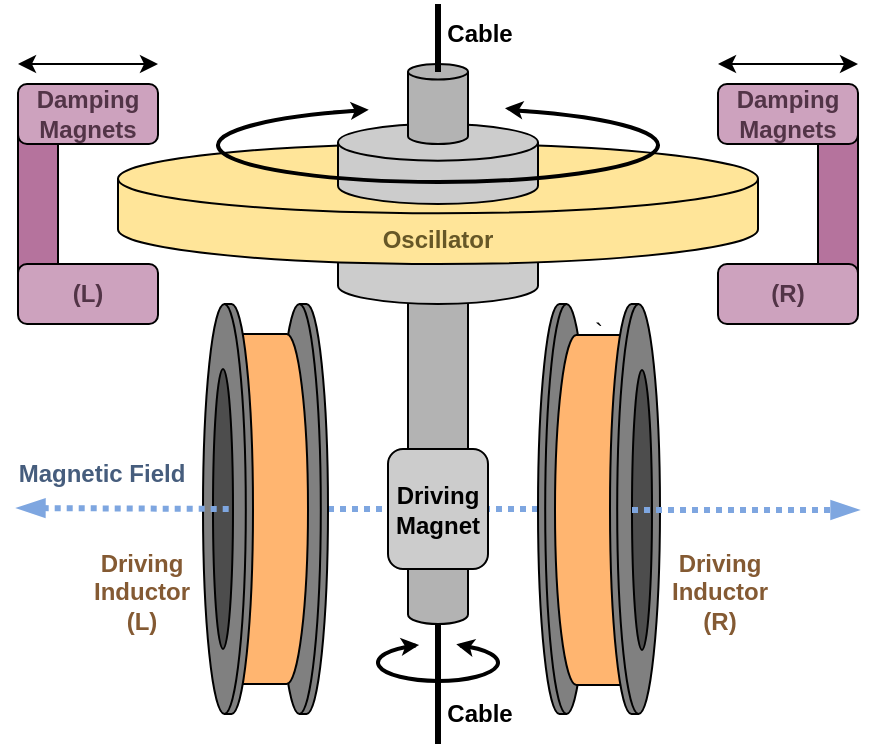 <mxfile version="21.6.8" type="device">
  <diagram name="Page-1" id="G2w5o0cd_N-8L9VwZMIT">
    <mxGraphModel dx="797" dy="466" grid="1" gridSize="10" guides="1" tooltips="1" connect="1" arrows="1" fold="1" page="1" pageScale="1" pageWidth="850" pageHeight="1100" math="0" shadow="0">
      <root>
        <mxCell id="0" />
        <mxCell id="1" parent="0" />
        <mxCell id="Aj0P5ylz1vTObHERr2yC-64" value="" style="shape=cylinder3;whiteSpace=wrap;html=1;boundedLbl=1;backgroundOutline=1;size=4.81;fillColor=#B3B3B3;" vertex="1" parent="1">
          <mxGeometry x="385" y="370" width="30" height="170" as="geometry" />
        </mxCell>
        <mxCell id="Aj0P5ylz1vTObHERr2yC-56" value="" style="shape=cylinder3;whiteSpace=wrap;html=1;boundedLbl=1;backgroundOutline=1;size=9.167;fillColor=#CCCCCC;" vertex="1" parent="1">
          <mxGeometry x="350" y="340" width="100" height="40" as="geometry" />
        </mxCell>
        <mxCell id="Aj0P5ylz1vTObHERr2yC-1" value="" style="shape=cylinder3;whiteSpace=wrap;html=1;boundedLbl=1;backgroundOutline=1;size=17.32;fillColor=#FFE599;verticalAlign=bottom;spacingTop=-14;" vertex="1" parent="1">
          <mxGeometry x="240" y="300" width="320" height="60" as="geometry" />
        </mxCell>
        <mxCell id="Aj0P5ylz1vTObHERr2yC-5" value="" style="endArrow=none;html=1;rounded=0;strokeWidth=3;" edge="1" parent="1">
          <mxGeometry width="50" height="50" relative="1" as="geometry">
            <mxPoint x="400" y="540" as="sourcePoint" />
            <mxPoint x="400" y="600" as="targetPoint" />
          </mxGeometry>
        </mxCell>
        <mxCell id="Aj0P5ylz1vTObHERr2yC-45" value="" style="group;fontColor=#B5739D;" vertex="1" connectable="0" parent="1">
          <mxGeometry x="540" y="260" width="70" height="130" as="geometry" />
        </mxCell>
        <mxCell id="Aj0P5ylz1vTObHERr2yC-42" value="" style="group;fontColor=#523447;" vertex="1" connectable="0" parent="Aj0P5ylz1vTObHERr2yC-45">
          <mxGeometry y="10" width="70" height="120" as="geometry" />
        </mxCell>
        <mxCell id="Aj0P5ylz1vTObHERr2yC-12" value="" style="rounded=0;whiteSpace=wrap;html=1;fillColor=#B5739D;" vertex="1" parent="Aj0P5ylz1vTObHERr2yC-42">
          <mxGeometry x="50" y="20" width="20" height="75" as="geometry" />
        </mxCell>
        <mxCell id="Aj0P5ylz1vTObHERr2yC-9" value="&lt;b style=&quot;border-color: var(--border-color);&quot;&gt;&lt;font color=&quot;#523447&quot;&gt;Damping Magnets&lt;/font&gt;&lt;/b&gt;" style="rounded=1;whiteSpace=wrap;html=1;fillColor=#CDA2BE;" vertex="1" parent="Aj0P5ylz1vTObHERr2yC-42">
          <mxGeometry width="70" height="30" as="geometry" />
        </mxCell>
        <mxCell id="Aj0P5ylz1vTObHERr2yC-10" value="&lt;b&gt;&lt;font color=&quot;#523447&quot;&gt;(R)&lt;/font&gt;&lt;/b&gt;" style="rounded=1;whiteSpace=wrap;html=1;fillColor=#CDA2BE;" vertex="1" parent="Aj0P5ylz1vTObHERr2yC-42">
          <mxGeometry y="90" width="70" height="30" as="geometry" />
        </mxCell>
        <mxCell id="Aj0P5ylz1vTObHERr2yC-44" value="" style="endArrow=classic;startArrow=classic;html=1;rounded=0;" edge="1" parent="Aj0P5ylz1vTObHERr2yC-45">
          <mxGeometry width="50" height="50" relative="1" as="geometry">
            <mxPoint as="sourcePoint" />
            <mxPoint x="70" as="targetPoint" />
          </mxGeometry>
        </mxCell>
        <mxCell id="Aj0P5ylz1vTObHERr2yC-46" value="" style="group" vertex="1" connectable="0" parent="1">
          <mxGeometry x="190" y="260" width="70" height="130" as="geometry" />
        </mxCell>
        <mxCell id="Aj0P5ylz1vTObHERr2yC-37" value="" style="group" vertex="1" connectable="0" parent="Aj0P5ylz1vTObHERr2yC-46">
          <mxGeometry y="10" width="70" height="120" as="geometry" />
        </mxCell>
        <mxCell id="Aj0P5ylz1vTObHERr2yC-11" value="" style="rounded=0;whiteSpace=wrap;html=1;fillColor=#B5739D;" vertex="1" parent="Aj0P5ylz1vTObHERr2yC-37">
          <mxGeometry y="20" width="20" height="75" as="geometry" />
        </mxCell>
        <mxCell id="Aj0P5ylz1vTObHERr2yC-7" value="&lt;b&gt;&lt;font color=&quot;#523447&quot;&gt;Damping Magnets&lt;/font&gt;&lt;/b&gt;" style="rounded=1;whiteSpace=wrap;html=1;fillColor=#CDA2BE;" vertex="1" parent="Aj0P5ylz1vTObHERr2yC-37">
          <mxGeometry width="70" height="30" as="geometry" />
        </mxCell>
        <mxCell id="Aj0P5ylz1vTObHERr2yC-8" value="&lt;b&gt;&lt;font color=&quot;#523447&quot;&gt;(L)&lt;/font&gt;&lt;/b&gt;" style="rounded=1;whiteSpace=wrap;html=1;fillColor=#CDA2BE;" vertex="1" parent="Aj0P5ylz1vTObHERr2yC-37">
          <mxGeometry y="90" width="70" height="30" as="geometry" />
        </mxCell>
        <mxCell id="Aj0P5ylz1vTObHERr2yC-43" value="" style="endArrow=classic;startArrow=classic;html=1;rounded=0;" edge="1" parent="Aj0P5ylz1vTObHERr2yC-46">
          <mxGeometry width="50" height="50" relative="1" as="geometry">
            <mxPoint as="sourcePoint" />
            <mxPoint x="70" as="targetPoint" />
          </mxGeometry>
        </mxCell>
        <mxCell id="Aj0P5ylz1vTObHERr2yC-51" value="&lt;b&gt;Driving Inductor&lt;br&gt;(L)&lt;br&gt;&lt;/b&gt;" style="text;html=1;strokeColor=none;fillColor=none;align=center;verticalAlign=middle;whiteSpace=wrap;rounded=0;fontColor=#845a33;" vertex="1" parent="1">
          <mxGeometry x="222" y="509" width="60" height="30" as="geometry" />
        </mxCell>
        <mxCell id="Aj0P5ylz1vTObHERr2yC-52" value="&lt;b&gt;Driving Inductor&lt;br&gt;(R)&lt;br&gt;&lt;/b&gt;" style="text;html=1;strokeColor=none;fillColor=none;align=center;verticalAlign=middle;whiteSpace=wrap;rounded=0;fontColor=#845a33;" vertex="1" parent="1">
          <mxGeometry x="511" y="509" width="60" height="30" as="geometry" />
        </mxCell>
        <mxCell id="Aj0P5ylz1vTObHERr2yC-55" value="" style="shape=cylinder3;whiteSpace=wrap;html=1;boundedLbl=1;backgroundOutline=1;size=9.167;fillColor=#CCCCCC;" vertex="1" parent="1">
          <mxGeometry x="350" y="290" width="100" height="40" as="geometry" />
        </mxCell>
        <mxCell id="Aj0P5ylz1vTObHERr2yC-58" value="&lt;b&gt;&lt;font color=&quot;#665727&quot;&gt;Oscillator&lt;/font&gt;&lt;/b&gt;" style="text;html=1;strokeColor=none;fillColor=none;align=center;verticalAlign=middle;whiteSpace=wrap;rounded=0;fontColor=#51451f;" vertex="1" parent="1">
          <mxGeometry x="370" y="333" width="60" height="30" as="geometry" />
        </mxCell>
        <mxCell id="Aj0P5ylz1vTObHERr2yC-67" value="" style="group" vertex="1" connectable="0" parent="1">
          <mxGeometry x="290" y="281.9" width="220" height="40.18" as="geometry" />
        </mxCell>
        <mxCell id="Aj0P5ylz1vTObHERr2yC-61" value="" style="verticalLabelPosition=bottom;verticalAlign=top;html=1;shape=mxgraph.basic.arc;startAngle=0.31;endAngle=0.189;direction=north;strokeWidth=2;" vertex="1" parent="Aj0P5ylz1vTObHERr2yC-67">
          <mxGeometry y="0.185" width="220" height="36.915" as="geometry" />
        </mxCell>
        <mxCell id="Aj0P5ylz1vTObHERr2yC-62" value="" style="endArrow=classic;html=1;rounded=0;entryX=0.955;entryY=0.304;entryDx=0;entryDy=0;entryPerimeter=0;exitX=0.927;exitY=0.273;exitDx=0;exitDy=0;exitPerimeter=0;strokeWidth=1;" edge="1" parent="Aj0P5ylz1vTObHERr2yC-67">
          <mxGeometry width="50" height="50" relative="1" as="geometry">
            <mxPoint x="57.56" y="2.034" as="sourcePoint" />
            <mxPoint x="75.38" y="1" as="targetPoint" />
          </mxGeometry>
        </mxCell>
        <mxCell id="Aj0P5ylz1vTObHERr2yC-63" value="" style="endArrow=classic;html=1;rounded=0;exitX=0.843;exitY=0.834;exitDx=0;exitDy=0;exitPerimeter=0;strokeWidth=1;" edge="1" parent="Aj0P5ylz1vTObHERr2yC-67">
          <mxGeometry width="50" height="50" relative="1" as="geometry">
            <mxPoint x="161.98" y="2.289" as="sourcePoint" />
            <mxPoint x="143.5" y="0.185" as="targetPoint" />
          </mxGeometry>
        </mxCell>
        <mxCell id="Aj0P5ylz1vTObHERr2yC-69" value="" style="shape=cylinder3;whiteSpace=wrap;html=1;boundedLbl=1;backgroundOutline=1;size=3.877;fillColor=#B3B3B3;" vertex="1" parent="Aj0P5ylz1vTObHERr2yC-67">
          <mxGeometry x="95" y="-21.9" width="30" height="40" as="geometry" />
        </mxCell>
        <mxCell id="Aj0P5ylz1vTObHERr2yC-4" value="" style="endArrow=none;html=1;rounded=0;strokeWidth=3;entryX=0.5;entryY=0;entryDx=0;entryDy=0;entryPerimeter=0;" edge="1" parent="1">
          <mxGeometry width="50" height="50" relative="1" as="geometry">
            <mxPoint x="400" y="230" as="sourcePoint" />
            <mxPoint x="400" y="264.0" as="targetPoint" />
          </mxGeometry>
        </mxCell>
        <mxCell id="Aj0P5ylz1vTObHERr2yC-71" value="&lt;b&gt;Cable&lt;/b&gt;" style="text;html=1;strokeColor=none;fillColor=none;align=center;verticalAlign=middle;whiteSpace=wrap;rounded=0;" vertex="1" parent="1">
          <mxGeometry x="391" y="230" width="60" height="30" as="geometry" />
        </mxCell>
        <mxCell id="Aj0P5ylz1vTObHERr2yC-73" value="&lt;b&gt;Cable&lt;/b&gt;" style="text;html=1;strokeColor=none;fillColor=none;align=center;verticalAlign=middle;whiteSpace=wrap;rounded=0;" vertex="1" parent="1">
          <mxGeometry x="391" y="570" width="60" height="30" as="geometry" />
        </mxCell>
        <mxCell id="Aj0P5ylz1vTObHERr2yC-78" value="" style="endArrow=none;html=1;rounded=0;exitX=0.5;exitY=1;exitDx=0;exitDy=0;exitPerimeter=0;entryX=0;entryY=0.5;entryDx=0;entryDy=0;strokeWidth=3;dashed=1;dashPattern=1 1;strokeColor=#7EA6E0;" edge="1" parent="1" source="Aj0P5ylz1vTObHERr2yC-2" target="Aj0P5ylz1vTObHERr2yC-53">
          <mxGeometry width="50" height="50" relative="1" as="geometry">
            <mxPoint x="490" y="510" as="sourcePoint" />
            <mxPoint x="540" y="460" as="targetPoint" />
          </mxGeometry>
        </mxCell>
        <mxCell id="Aj0P5ylz1vTObHERr2yC-80" value="" style="endArrow=none;html=1;rounded=0;exitX=0.5;exitY=1;exitDx=0;exitDy=0;exitPerimeter=0;entryX=1;entryY=0.5;entryDx=0;entryDy=0;strokeWidth=3;dashed=1;dashPattern=1 1;strokeColor=#7EA6E0;" edge="1" parent="1" source="Aj0P5ylz1vTObHERr2yC-33" target="Aj0P5ylz1vTObHERr2yC-53">
          <mxGeometry width="50" height="50" relative="1" as="geometry">
            <mxPoint x="355" y="493" as="sourcePoint" />
            <mxPoint x="385" y="493" as="targetPoint" />
          </mxGeometry>
        </mxCell>
        <mxCell id="Aj0P5ylz1vTObHERr2yC-95" value="&lt;b&gt;Magnetic Field&lt;/b&gt;" style="text;html=1;strokeColor=none;fillColor=none;align=center;verticalAlign=middle;whiteSpace=wrap;rounded=0;fontColor=#465D7D;" vertex="1" parent="1">
          <mxGeometry x="182" y="449.5" width="100" height="30" as="geometry" />
        </mxCell>
        <mxCell id="Aj0P5ylz1vTObHERr2yC-40" value="`" style="group" vertex="1" connectable="0" parent="1">
          <mxGeometry x="450" y="380" width="61" height="205" as="geometry" />
        </mxCell>
        <mxCell id="Aj0P5ylz1vTObHERr2yC-33" value="" style="shape=cylinder3;whiteSpace=wrap;html=1;boundedLbl=1;backgroundOutline=1;size=10.7;rotation=-270;fillColor=#808080;" vertex="1" parent="Aj0P5ylz1vTObHERr2yC-40">
          <mxGeometry x="-90" y="90" width="205" height="25" as="geometry" />
        </mxCell>
        <mxCell id="Aj0P5ylz1vTObHERr2yC-34" value="" style="shape=cylinder3;whiteSpace=wrap;html=1;boundedLbl=1;backgroundOutline=1;size=10.7;rotation=-270;fillColor=#FFB570;" vertex="1" parent="Aj0P5ylz1vTObHERr2yC-40">
          <mxGeometry x="-54" y="78" width="175" height="50" as="geometry" />
        </mxCell>
        <mxCell id="Aj0P5ylz1vTObHERr2yC-35" value="" style="shape=cylinder3;whiteSpace=wrap;html=1;boundedLbl=1;backgroundOutline=1;size=10.7;rotation=-270;fillColor=#808080;" vertex="1" parent="Aj0P5ylz1vTObHERr2yC-40">
          <mxGeometry x="-54" y="90" width="205" height="25" as="geometry" />
        </mxCell>
        <mxCell id="Aj0P5ylz1vTObHERr2yC-36" value="" style="ellipse;whiteSpace=wrap;html=1;fillColor=#4D4D4D;rotation=-180;" vertex="1" parent="Aj0P5ylz1vTObHERr2yC-40">
          <mxGeometry x="47" y="33" width="10" height="140" as="geometry" />
        </mxCell>
        <mxCell id="Aj0P5ylz1vTObHERr2yC-89" value="" style="group" vertex="1" connectable="0" parent="Aj0P5ylz1vTObHERr2yC-40">
          <mxGeometry x="-80" y="170" width="60" height="20" as="geometry" />
        </mxCell>
        <mxCell id="Aj0P5ylz1vTObHERr2yC-90" value="" style="verticalLabelPosition=bottom;verticalAlign=top;html=1;shape=mxgraph.basic.arc;startAngle=0.31;endAngle=0.189;direction=north;strokeWidth=2;" vertex="1" parent="Aj0P5ylz1vTObHERr2yC-89">
          <mxGeometry y="0.092" width="60" height="18.375" as="geometry" />
        </mxCell>
        <mxCell id="Aj0P5ylz1vTObHERr2yC-91" value="" style="endArrow=classic;html=1;rounded=0;entryX=0.955;entryY=0.304;entryDx=0;entryDy=0;entryPerimeter=0;exitX=0.927;exitY=0.273;exitDx=0;exitDy=0;exitPerimeter=0;strokeWidth=1;" edge="1" parent="Aj0P5ylz1vTObHERr2yC-89">
          <mxGeometry width="50" height="50" relative="1" as="geometry">
            <mxPoint x="15.698" y="1.012" as="sourcePoint" />
            <mxPoint x="20.558" y="0.498" as="targetPoint" />
          </mxGeometry>
        </mxCell>
        <mxCell id="Aj0P5ylz1vTObHERr2yC-92" value="" style="endArrow=classic;html=1;rounded=0;exitX=0.843;exitY=0.834;exitDx=0;exitDy=0;exitPerimeter=0;strokeWidth=1;" edge="1" parent="Aj0P5ylz1vTObHERr2yC-89">
          <mxGeometry width="50" height="50" relative="1" as="geometry">
            <mxPoint x="44.176" y="1.139" as="sourcePoint" />
            <mxPoint x="39.136" y="0.092" as="targetPoint" />
          </mxGeometry>
        </mxCell>
        <mxCell id="Aj0P5ylz1vTObHERr2yC-53" value="&lt;b&gt;Driving Magnet&lt;/b&gt;" style="rounded=1;whiteSpace=wrap;html=1;fillColor=#CCCCCC;" vertex="1" parent="1">
          <mxGeometry x="375" y="452.5" width="50" height="60" as="geometry" />
        </mxCell>
        <mxCell id="Aj0P5ylz1vTObHERr2yC-39" value="" style="group" vertex="1" connectable="0" parent="1">
          <mxGeometry x="282.5" y="380" width="62.5" height="205" as="geometry" />
        </mxCell>
        <mxCell id="Aj0P5ylz1vTObHERr2yC-21" value="" style="group;fillColor=none;container=0;" vertex="1" connectable="0" parent="Aj0P5ylz1vTObHERr2yC-39">
          <mxGeometry width="62.5" height="205" as="geometry" />
        </mxCell>
        <mxCell id="Aj0P5ylz1vTObHERr2yC-2" value="" style="shape=cylinder3;whiteSpace=wrap;html=1;boundedLbl=1;backgroundOutline=1;size=10.7;rotation=-90;fillColor=#808080;" vertex="1" parent="Aj0P5ylz1vTObHERr2yC-39">
          <mxGeometry x="-52.5" y="90" width="205" height="25" as="geometry" />
        </mxCell>
        <mxCell id="Aj0P5ylz1vTObHERr2yC-18" value="" style="shape=cylinder3;whiteSpace=wrap;html=1;boundedLbl=1;backgroundOutline=1;size=10.7;rotation=-90;fillColor=#FFB570;" vertex="1" parent="Aj0P5ylz1vTObHERr2yC-39">
          <mxGeometry x="-60" y="77.5" width="175" height="50" as="geometry" />
        </mxCell>
        <mxCell id="Aj0P5ylz1vTObHERr2yC-19" value="" style="shape=cylinder3;whiteSpace=wrap;html=1;boundedLbl=1;backgroundOutline=1;size=10.7;rotation=-90;fillColor=#808080;" vertex="1" parent="Aj0P5ylz1vTObHERr2yC-39">
          <mxGeometry x="-90" y="90" width="205" height="25" as="geometry" />
        </mxCell>
        <mxCell id="Aj0P5ylz1vTObHERr2yC-20" value="" style="ellipse;whiteSpace=wrap;html=1;fillColor=#4D4D4D;" vertex="1" parent="Aj0P5ylz1vTObHERr2yC-39">
          <mxGeometry x="5" y="32.5" width="10" height="140" as="geometry" />
        </mxCell>
        <mxCell id="Aj0P5ylz1vTObHERr2yC-81" value="" style="endArrow=blockThin;html=1;rounded=0;exitX=1;exitY=0.5;exitDx=0;exitDy=0;strokeWidth=3;dashed=1;dashPattern=1 1;strokeColor=#7EA6E0;endFill=1;" edge="1" parent="1" source="Aj0P5ylz1vTObHERr2yC-36">
          <mxGeometry width="50" height="50" relative="1" as="geometry">
            <mxPoint x="500" y="483.06" as="sourcePoint" />
            <mxPoint x="610" y="483" as="targetPoint" />
          </mxGeometry>
        </mxCell>
        <mxCell id="Aj0P5ylz1vTObHERr2yC-82" value="" style="endArrow=none;html=1;rounded=0;strokeWidth=3;dashed=1;dashPattern=1 1;strokeColor=#7EA6E0;endFill=0;startArrow=blockThin;startFill=1;entryX=1;entryY=0.5;entryDx=0;entryDy=0;" edge="1" parent="1" target="Aj0P5ylz1vTObHERr2yC-20">
          <mxGeometry width="50" height="50" relative="1" as="geometry">
            <mxPoint x="190" y="482" as="sourcePoint" />
            <mxPoint x="294" y="482.18" as="targetPoint" />
          </mxGeometry>
        </mxCell>
      </root>
    </mxGraphModel>
  </diagram>
</mxfile>
